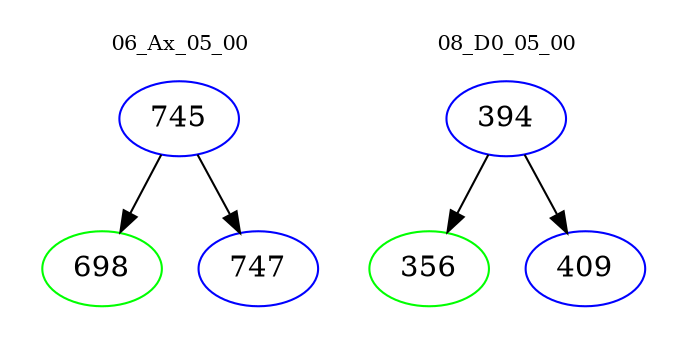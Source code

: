 digraph{
subgraph cluster_0 {
color = white
label = "06_Ax_05_00";
fontsize=10;
T0_745 [label="745", color="blue"]
T0_745 -> T0_698 [color="black"]
T0_698 [label="698", color="green"]
T0_745 -> T0_747 [color="black"]
T0_747 [label="747", color="blue"]
}
subgraph cluster_1 {
color = white
label = "08_D0_05_00";
fontsize=10;
T1_394 [label="394", color="blue"]
T1_394 -> T1_356 [color="black"]
T1_356 [label="356", color="green"]
T1_394 -> T1_409 [color="black"]
T1_409 [label="409", color="blue"]
}
}
